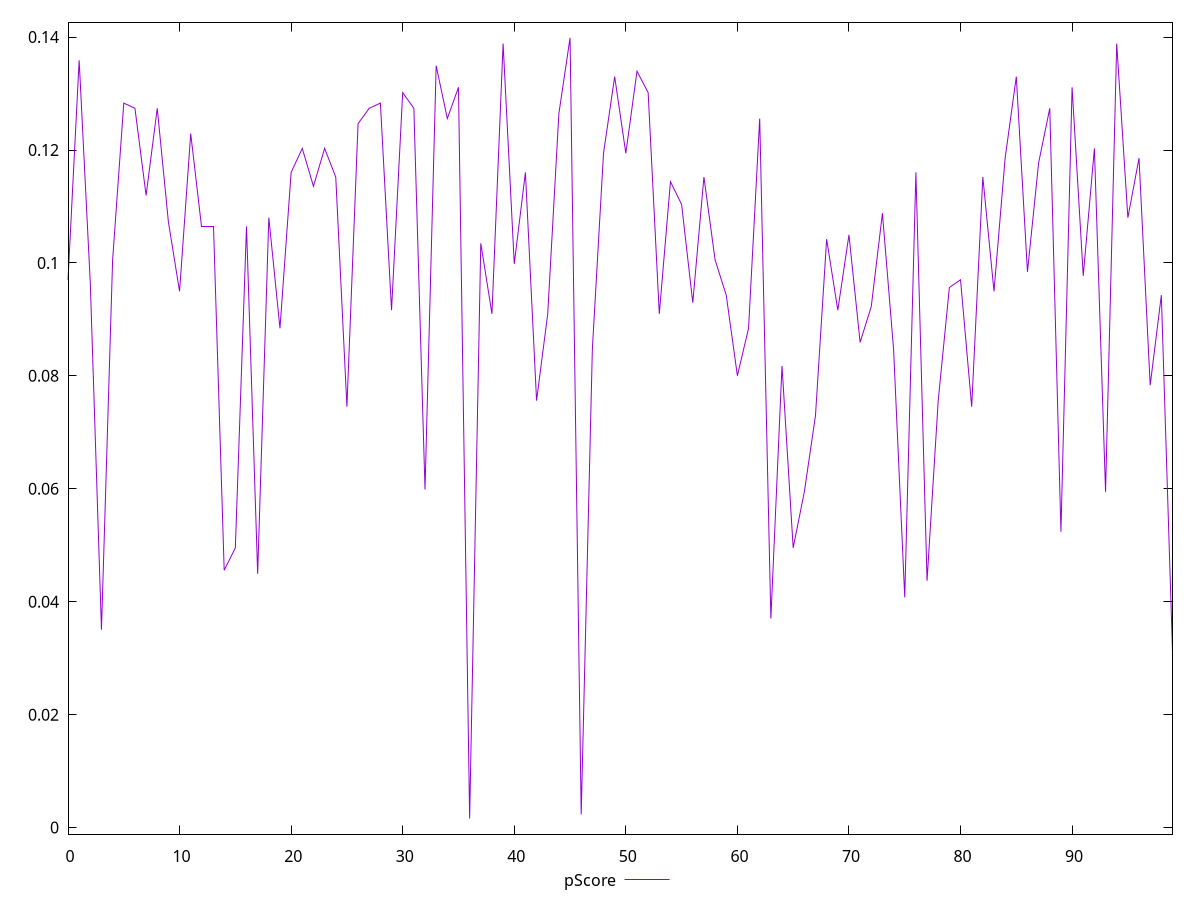 reset

$pScore <<EOF
0 0.09701971208752203
1 0.13589238301808992
2 0.09632862706705497
3 0.035043795307450165
4 0.1005519182217759
5 0.1283063245991602
6 0.12738850416923164
7 0.11195577797618411
8 0.12738850416923497
9 0.10724409059049755
10 0.09496152326411228
11 0.12289768665956768
12 0.1064786379217354
13 0.1064786379217354
14 0.0455695195599321
15 0.04954451668400489
16 0.1064786379217354
17 0.04494015780470456
18 0.10801514232500159
19 0.08841816618555004
20 0.11604241586001829
21 0.12028022848380648
22 0.11357262648609157
23 0.12028022848380648
24 0.11521316193647624
25 0.07453808758933839
26 0.12467453517163779
27 0.12738850416923164
28 0.1283063245991618
29 0.09162999262168736
30 0.13016198206344387
31 0.12738850416923164
32 0.059870339762956915
33 0.13492002266896308
34 0.12557265424001762
35 0.13109991006608174
36 0.001601014736662909
37 0.10347203582971942
38 0.09097818843290029
39 0.13885181216663967
40 0.09983511738847506
41 0.11604241586001829
42 0.07560378739367579
43 0.09097818843290029
44 0.126477295683325
45 0.13985256271552726
46 0.0023334677889509936
47 0.08471603248599108
48 0.11942031876832193
49 0.13299619377450023
50 0.11942031876832349
51 0.133954641839515
52 0.13016198206344387
53 0.09097818843290029
54 0.11438991268327253
55 0.1103622881843978
56 0.09294799871132253
57 0.11521316193647624
58 0.1005519182217759
59 0.09428543299955638
60 0.08002635500313393
61 0.08841816618555004
62 0.12557265424001762
63 0.03702545780454558
64 0.08175284192621213
65 0.04954451668400489
66 0.059450432126572805
67 0.07296855670898206
68 0.10421548269386727
69 0.09162999262168736
70 0.10496437290331417
71 0.08593204249031211
72 0.09228658454038902
73 0.10879183263502995
74 0.08471603248599108
75 0.04078190297754991
76 0.11604241586001829
77 0.04370858783246451
78 0.07560378739367579
79 0.09564257607684967
80 0.09701971208752203
81 0.07453808758933839
82 0.11521316193647624
83 0.09496152326410978
84 0.11856662532033352
85 0.13299619377449845
86 0.09841712875205433
87 0.11771910535012109
88 0.12738850416923164
89 0.052394561942559204
90 0.13109991006608174
91 0.09771586721524061
92 0.12028022848380338
93 0.059450432126572805
94 0.1388518121666415
95 0.10801514232500159
96 0.11856662532033352
97 0.07833742203209493
98 0.09428543299955638
99 0.031194122448240713
EOF

set key outside below
set xrange [0:99]
set yrange [-0.0011640162229143779:0.14261759367510454]
set trange [-0.0011640162229143779:0.14261759367510454]
set terminal svg size 640, 500 enhanced background rgb 'white'
set output "reprap/max-potential-fid/samples/pages+cached+noexternal+nomedia/pScore/values.svg"

plot $pScore title "pScore" with line

reset
